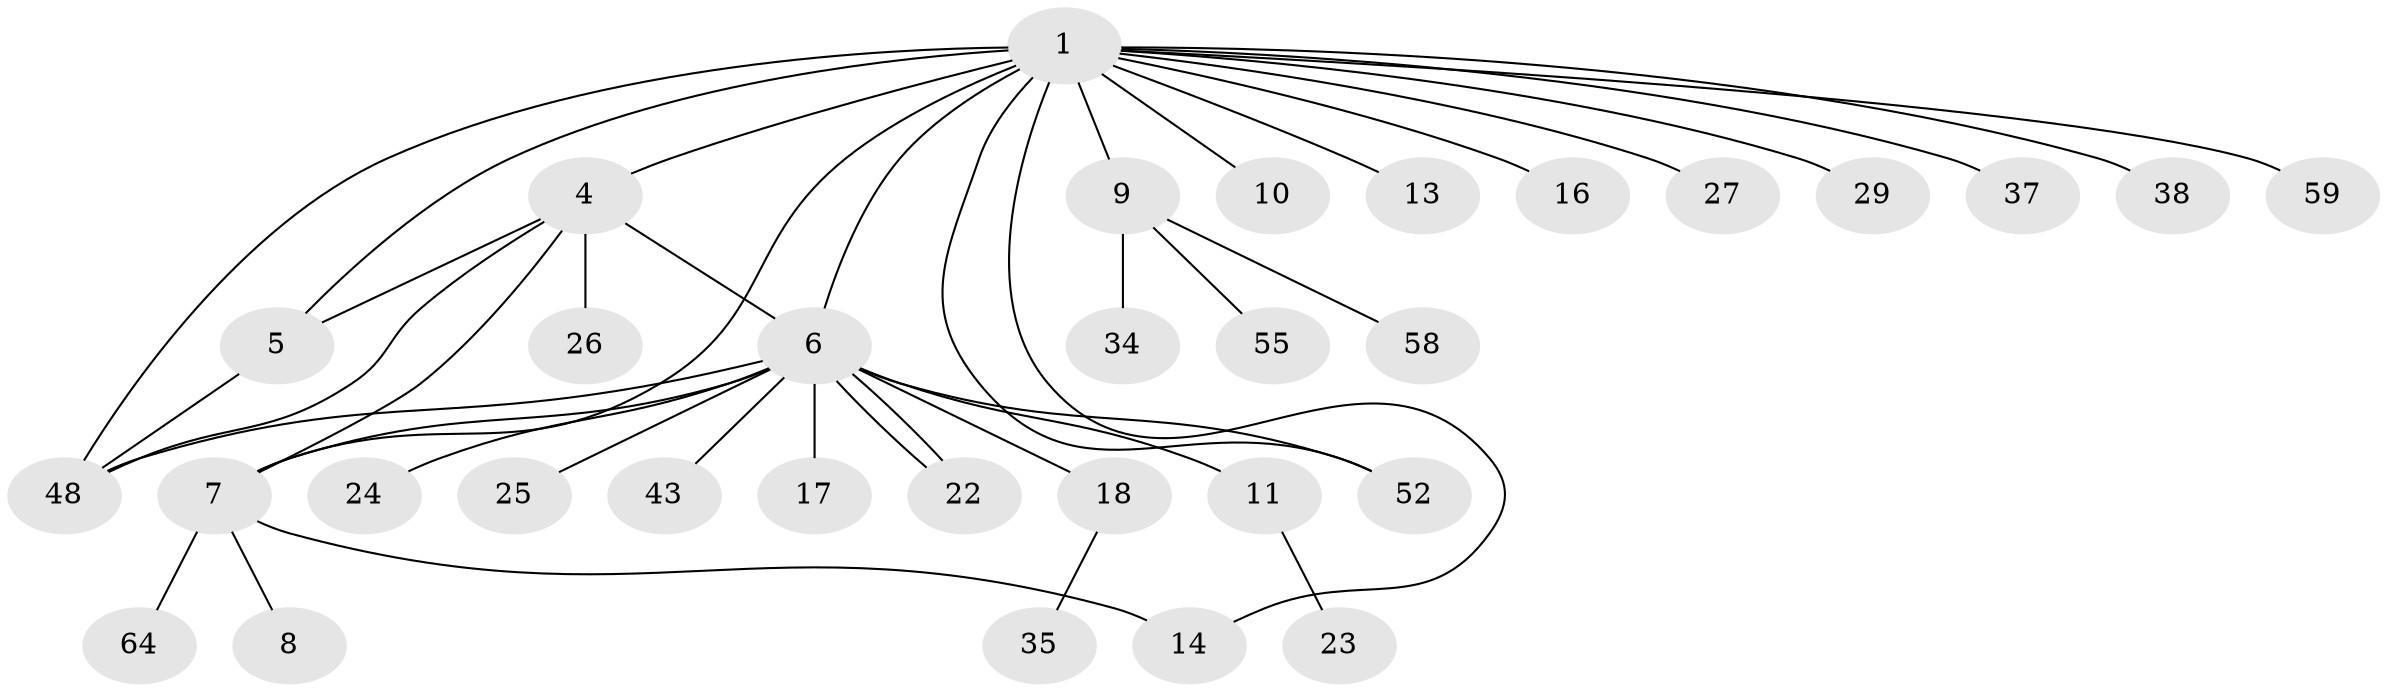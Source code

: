 // original degree distribution, {7: 0.015625, 9: 0.03125, 12: 0.015625, 5: 0.03125, 15: 0.015625, 6: 0.03125, 1: 0.515625, 3: 0.046875, 4: 0.0625, 2: 0.234375}
// Generated by graph-tools (version 1.1) at 2025/14/03/09/25 04:14:33]
// undirected, 32 vertices, 41 edges
graph export_dot {
graph [start="1"]
  node [color=gray90,style=filled];
  1 [super="+2+30+61"];
  4;
  5 [super="+46+53"];
  6 [super="+15+12+31"];
  7;
  8;
  9;
  10;
  11 [super="+40"];
  13 [super="+60"];
  14;
  16;
  17;
  18 [super="+33"];
  22 [super="+36+39+62+32"];
  23 [super="+57"];
  24 [super="+54+44"];
  25;
  26;
  27;
  29;
  34;
  35;
  37;
  38 [super="+41"];
  43;
  48 [super="+51"];
  52;
  55;
  58;
  59;
  64;
  1 -- 4 [weight=3];
  1 -- 5;
  1 -- 10;
  1 -- 29;
  1 -- 37;
  1 -- 6 [weight=3];
  1 -- 7;
  1 -- 38;
  1 -- 9 [weight=2];
  1 -- 59;
  1 -- 13 [weight=2];
  1 -- 14;
  1 -- 16;
  1 -- 48;
  1 -- 52;
  1 -- 27;
  4 -- 5;
  4 -- 6 [weight=2];
  4 -- 7;
  4 -- 26;
  4 -- 48;
  5 -- 48;
  6 -- 7;
  6 -- 11;
  6 -- 17;
  6 -- 18;
  6 -- 22;
  6 -- 22;
  6 -- 24;
  6 -- 43;
  6 -- 48;
  6 -- 52;
  6 -- 25;
  7 -- 8;
  7 -- 14;
  7 -- 64;
  9 -- 34;
  9 -- 55;
  9 -- 58;
  11 -- 23;
  18 -- 35;
}
